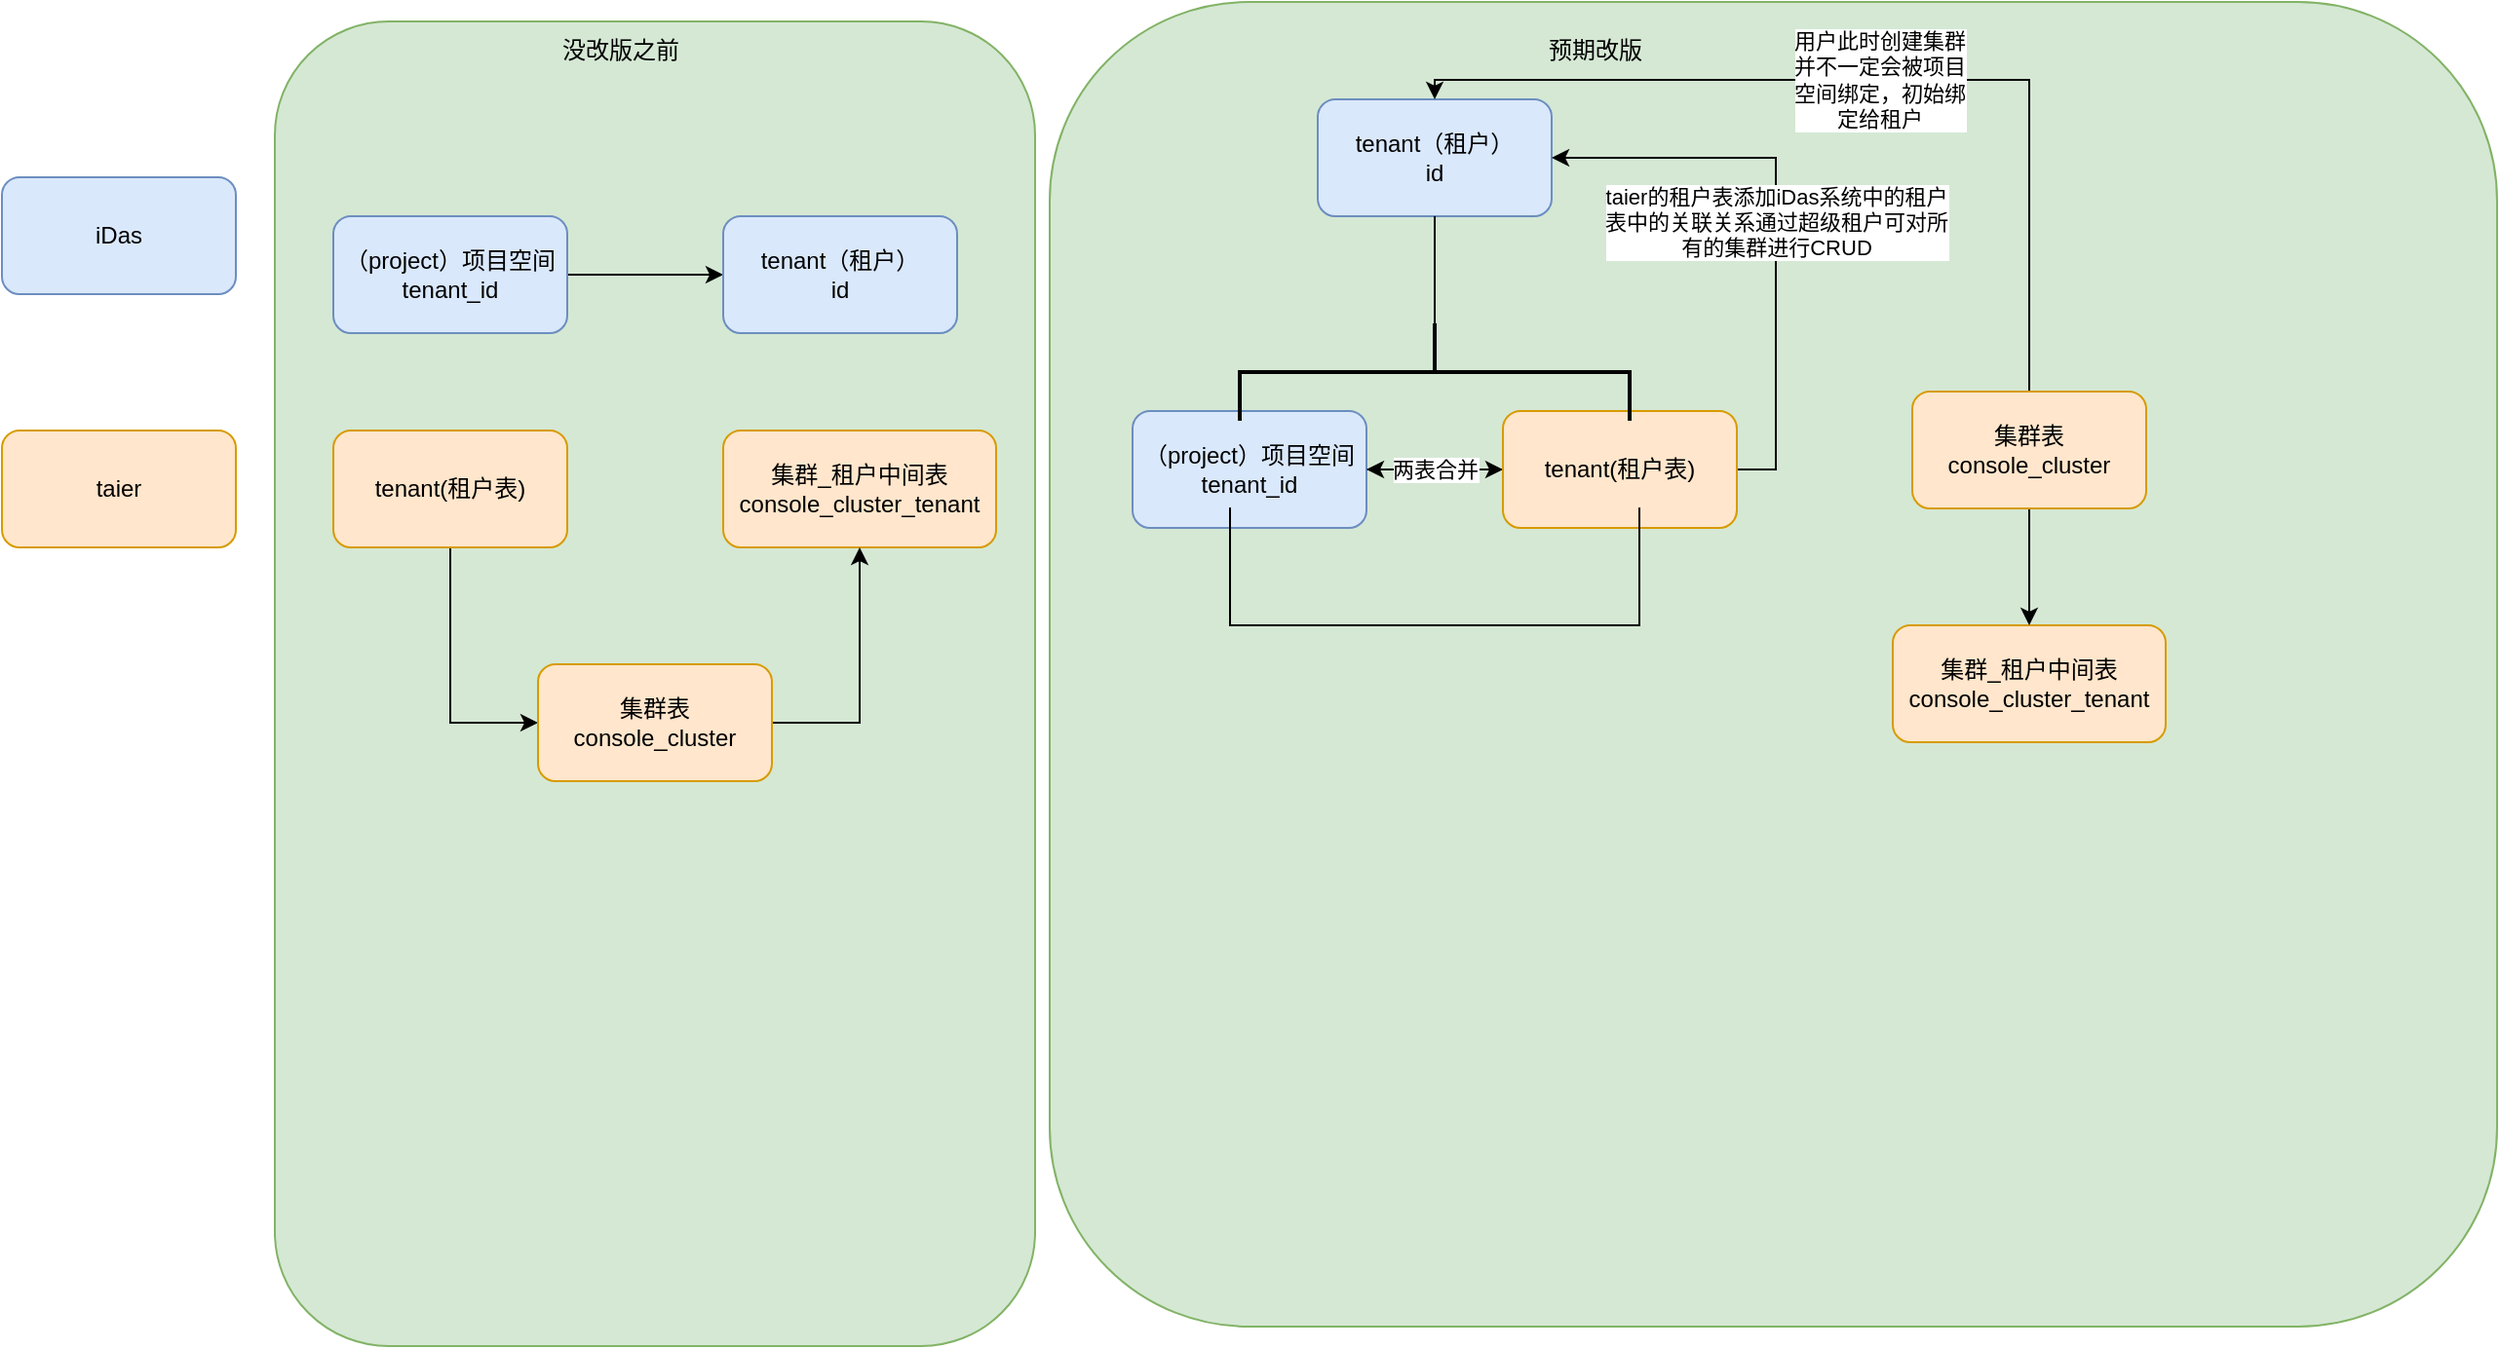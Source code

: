 <mxfile version="16.6.7" type="github">
  <diagram id="3Z-sJ1tQZvgvWyGCWQk1" name="第 1 页">
    <mxGraphModel dx="1865" dy="1692" grid="1" gridSize="10" guides="1" tooltips="1" connect="1" arrows="1" fold="1" page="1" pageScale="1" pageWidth="827" pageHeight="1169" math="0" shadow="0">
      <root>
        <mxCell id="0" />
        <mxCell id="1" parent="0" />
        <mxCell id="Ku-AFJ_3S5Cv2QX4zt5V-45" value="" style="rounded=1;whiteSpace=wrap;html=1;fillColor=#d5e8d4;strokeColor=#82b366;" parent="1" vertex="1">
          <mxGeometry x="347.5" y="-80" width="742.5" height="680" as="geometry" />
        </mxCell>
        <mxCell id="Ku-AFJ_3S5Cv2QX4zt5V-17" value="" style="rounded=1;whiteSpace=wrap;html=1;fillColor=#d5e8d4;strokeColor=#82b366;" parent="1" vertex="1">
          <mxGeometry x="-50" y="-70" width="390" height="680" as="geometry" />
        </mxCell>
        <mxCell id="Ku-AFJ_3S5Cv2QX4zt5V-18" value="iDas" style="rounded=1;whiteSpace=wrap;html=1;fillColor=#dae8fc;strokeColor=#6c8ebf;" parent="1" vertex="1">
          <mxGeometry x="-190" y="10" width="120" height="60" as="geometry" />
        </mxCell>
        <mxCell id="Ku-AFJ_3S5Cv2QX4zt5V-27" value="" style="edgeStyle=orthogonalEdgeStyle;rounded=0;orthogonalLoop=1;jettySize=auto;html=1;" parent="1" source="Ku-AFJ_3S5Cv2QX4zt5V-25" target="Ku-AFJ_3S5Cv2QX4zt5V-26" edge="1">
          <mxGeometry relative="1" as="geometry" />
        </mxCell>
        <mxCell id="Ku-AFJ_3S5Cv2QX4zt5V-25" value="（project）项目空间&lt;br&gt;tenant_id" style="rounded=1;whiteSpace=wrap;html=1;fillColor=#dae8fc;strokeColor=#6c8ebf;" parent="1" vertex="1">
          <mxGeometry x="-20" y="30" width="120" height="60" as="geometry" />
        </mxCell>
        <mxCell id="Ku-AFJ_3S5Cv2QX4zt5V-26" value="tenant（租户）&lt;br&gt;id" style="whiteSpace=wrap;html=1;fillColor=#dae8fc;strokeColor=#6c8ebf;rounded=1;" parent="1" vertex="1">
          <mxGeometry x="180" y="30" width="120" height="60" as="geometry" />
        </mxCell>
        <mxCell id="Ku-AFJ_3S5Cv2QX4zt5V-34" value="" style="edgeStyle=orthogonalEdgeStyle;rounded=0;orthogonalLoop=1;jettySize=auto;html=1;entryX=0;entryY=0.5;entryDx=0;entryDy=0;" parent="1" source="Ku-AFJ_3S5Cv2QX4zt5V-28" target="Ku-AFJ_3S5Cv2QX4zt5V-33" edge="1">
          <mxGeometry relative="1" as="geometry" />
        </mxCell>
        <mxCell id="Ku-AFJ_3S5Cv2QX4zt5V-28" value="tenant(租户表)" style="rounded=1;whiteSpace=wrap;html=1;fillColor=#ffe6cc;strokeColor=#d79b00;" parent="1" vertex="1">
          <mxGeometry x="-20" y="140" width="120" height="60" as="geometry" />
        </mxCell>
        <mxCell id="Ku-AFJ_3S5Cv2QX4zt5V-31" value="集群_租户中间表&lt;br&gt;console_cluster_tenant" style="whiteSpace=wrap;html=1;fillColor=#ffe6cc;strokeColor=#d79b00;rounded=1;" parent="1" vertex="1">
          <mxGeometry x="180" y="140" width="140" height="60" as="geometry" />
        </mxCell>
        <mxCell id="Ku-AFJ_3S5Cv2QX4zt5V-35" style="edgeStyle=orthogonalEdgeStyle;rounded=0;orthogonalLoop=1;jettySize=auto;html=1;entryX=0.5;entryY=1;entryDx=0;entryDy=0;exitX=1;exitY=0.5;exitDx=0;exitDy=0;" parent="1" source="Ku-AFJ_3S5Cv2QX4zt5V-33" target="Ku-AFJ_3S5Cv2QX4zt5V-31" edge="1">
          <mxGeometry relative="1" as="geometry" />
        </mxCell>
        <mxCell id="Ku-AFJ_3S5Cv2QX4zt5V-33" value="集群表&lt;br&gt;console_cluster" style="whiteSpace=wrap;html=1;fillColor=#ffe6cc;strokeColor=#d79b00;rounded=1;" parent="1" vertex="1">
          <mxGeometry x="85" y="260" width="120" height="60" as="geometry" />
        </mxCell>
        <mxCell id="Ku-AFJ_3S5Cv2QX4zt5V-36" value="taier" style="whiteSpace=wrap;html=1;fillColor=#ffe6cc;strokeColor=#d79b00;rounded=1;" parent="1" vertex="1">
          <mxGeometry x="-190" y="140" width="120" height="60" as="geometry" />
        </mxCell>
        <mxCell id="Ku-AFJ_3S5Cv2QX4zt5V-48" style="edgeStyle=orthogonalEdgeStyle;rounded=0;orthogonalLoop=1;jettySize=auto;html=1;entryX=0;entryY=0.5;entryDx=0;entryDy=0;" parent="1" source="Ku-AFJ_3S5Cv2QX4zt5V-38" target="Ku-AFJ_3S5Cv2QX4zt5V-41" edge="1">
          <mxGeometry relative="1" as="geometry" />
        </mxCell>
        <mxCell id="Ku-AFJ_3S5Cv2QX4zt5V-38" value="（project）项目空间&lt;br&gt;tenant_id" style="rounded=1;whiteSpace=wrap;html=1;fillColor=#dae8fc;strokeColor=#6c8ebf;" parent="1" vertex="1">
          <mxGeometry x="390" y="130" width="120" height="60" as="geometry" />
        </mxCell>
        <mxCell id="Ku-AFJ_3S5Cv2QX4zt5V-39" value="tenant（租户）&lt;br&gt;id" style="whiteSpace=wrap;html=1;fillColor=#dae8fc;strokeColor=#6c8ebf;rounded=1;" parent="1" vertex="1">
          <mxGeometry x="485" y="-30" width="120" height="60" as="geometry" />
        </mxCell>
        <mxCell id="Ku-AFJ_3S5Cv2QX4zt5V-49" value="两表合并" style="edgeStyle=orthogonalEdgeStyle;rounded=0;orthogonalLoop=1;jettySize=auto;html=1;entryX=1;entryY=0.5;entryDx=0;entryDy=0;" parent="1" source="Ku-AFJ_3S5Cv2QX4zt5V-41" target="Ku-AFJ_3S5Cv2QX4zt5V-38" edge="1">
          <mxGeometry relative="1" as="geometry" />
        </mxCell>
        <mxCell id="Ku-AFJ_3S5Cv2QX4zt5V-58" value="taier的租户表添加iDas系统中的租户&lt;br&gt;表中的关联关系通过超级租户可对所&lt;br&gt;有的集群进行CRUD" style="edgeStyle=orthogonalEdgeStyle;rounded=0;orthogonalLoop=1;jettySize=auto;html=1;entryX=1;entryY=0.5;entryDx=0;entryDy=0;exitX=1;exitY=0.5;exitDx=0;exitDy=0;" parent="1" source="Ku-AFJ_3S5Cv2QX4zt5V-41" target="Ku-AFJ_3S5Cv2QX4zt5V-39" edge="1">
          <mxGeometry relative="1" as="geometry">
            <mxPoint x="780" y="160" as="targetPoint" />
          </mxGeometry>
        </mxCell>
        <mxCell id="Ku-AFJ_3S5Cv2QX4zt5V-41" value="tenant(租户表)" style="rounded=1;whiteSpace=wrap;html=1;fillColor=#ffe6cc;strokeColor=#d79b00;" parent="1" vertex="1">
          <mxGeometry x="580" y="130" width="120" height="60" as="geometry" />
        </mxCell>
        <mxCell id="Ku-AFJ_3S5Cv2QX4zt5V-42" value="集群_租户中间表&lt;br&gt;console_cluster_tenant" style="whiteSpace=wrap;html=1;fillColor=#ffe6cc;strokeColor=#d79b00;rounded=1;" parent="1" vertex="1">
          <mxGeometry x="780" y="240" width="140" height="60" as="geometry" />
        </mxCell>
        <mxCell id="Ku-AFJ_3S5Cv2QX4zt5V-43" style="edgeStyle=orthogonalEdgeStyle;rounded=0;orthogonalLoop=1;jettySize=auto;html=1;entryX=0.5;entryY=0;entryDx=0;entryDy=0;exitX=0.5;exitY=1;exitDx=0;exitDy=0;" parent="1" source="Ku-AFJ_3S5Cv2QX4zt5V-44" target="Ku-AFJ_3S5Cv2QX4zt5V-42" edge="1">
          <mxGeometry relative="1" as="geometry" />
        </mxCell>
        <mxCell id="NQpV8oBEuTvhBJwhvVOD-6" value="用户此时创建集群&lt;br&gt;并不一定会被项目&lt;br&gt;空间绑定，初始绑&lt;br&gt;定给租户" style="edgeStyle=orthogonalEdgeStyle;rounded=0;orthogonalLoop=1;jettySize=auto;html=1;entryX=0.5;entryY=0;entryDx=0;entryDy=0;exitX=0.5;exitY=0;exitDx=0;exitDy=0;" edge="1" parent="1" source="Ku-AFJ_3S5Cv2QX4zt5V-44" target="Ku-AFJ_3S5Cv2QX4zt5V-39">
          <mxGeometry relative="1" as="geometry">
            <Array as="points">
              <mxPoint x="850" y="-40" />
              <mxPoint x="545" y="-40" />
            </Array>
          </mxGeometry>
        </mxCell>
        <mxCell id="Ku-AFJ_3S5Cv2QX4zt5V-44" value="集群表&lt;br&gt;console_cluster" style="whiteSpace=wrap;html=1;fillColor=#ffe6cc;strokeColor=#d79b00;rounded=1;" parent="1" vertex="1">
          <mxGeometry x="790" y="120" width="120" height="60" as="geometry" />
        </mxCell>
        <mxCell id="Ku-AFJ_3S5Cv2QX4zt5V-55" value="" style="strokeWidth=2;html=1;shape=mxgraph.flowchart.annotation_2;align=left;labelPosition=right;pointerEvents=1;rotation=90;" parent="1" vertex="1">
          <mxGeometry x="520" y="10" width="50" height="200" as="geometry" />
        </mxCell>
        <mxCell id="Ku-AFJ_3S5Cv2QX4zt5V-56" value="" style="edgeStyle=orthogonalEdgeStyle;rounded=0;orthogonalLoop=1;jettySize=auto;html=1;entryX=0;entryY=0.5;entryDx=0;entryDy=0;endArrow=none;entryPerimeter=0;" parent="1" source="Ku-AFJ_3S5Cv2QX4zt5V-39" target="Ku-AFJ_3S5Cv2QX4zt5V-55" edge="1">
          <mxGeometry relative="1" as="geometry">
            <mxPoint x="530" y="10" as="sourcePoint" />
            <mxPoint x="450" y="130" as="targetPoint" />
          </mxGeometry>
        </mxCell>
        <mxCell id="NQpV8oBEuTvhBJwhvVOD-3" value="没改版之前" style="text;html=1;strokeColor=none;fillColor=none;align=center;verticalAlign=middle;whiteSpace=wrap;rounded=0;" vertex="1" parent="1">
          <mxGeometry x="90" y="-70" width="75" height="30" as="geometry" />
        </mxCell>
        <mxCell id="NQpV8oBEuTvhBJwhvVOD-4" value="预期改版" style="text;html=1;strokeColor=none;fillColor=none;align=center;verticalAlign=middle;whiteSpace=wrap;rounded=0;" vertex="1" parent="1">
          <mxGeometry x="590" y="-70" width="75" height="30" as="geometry" />
        </mxCell>
        <mxCell id="NQpV8oBEuTvhBJwhvVOD-5" value="" style="shape=partialRectangle;whiteSpace=wrap;html=1;bottom=1;right=1;left=1;top=0;fillColor=none;routingCenterX=-0.5;" vertex="1" parent="1">
          <mxGeometry x="440" y="180" width="210" height="60" as="geometry" />
        </mxCell>
      </root>
    </mxGraphModel>
  </diagram>
</mxfile>

